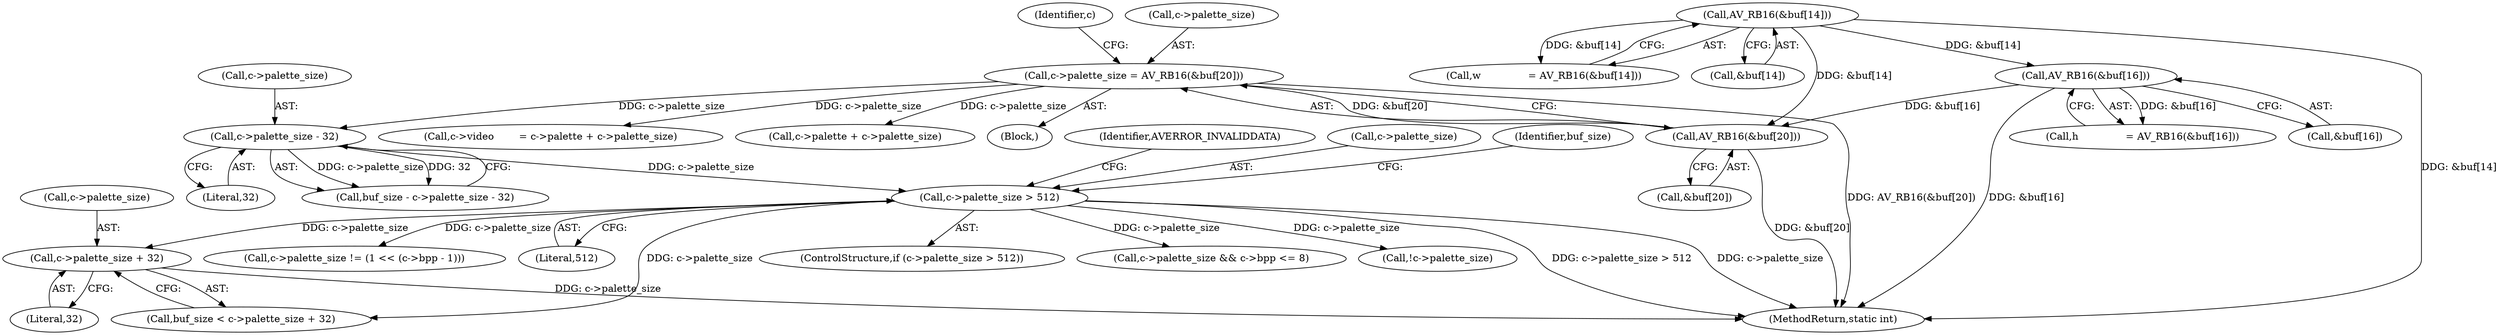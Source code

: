 digraph "0_FFmpeg_e1b60aad77c27ed5d4dfc11e5e6a05a38c70489d@pointer" {
"1000224" [label="(Call,c->palette_size + 32)"];
"1000214" [label="(Call,c->palette_size > 512)"];
"1000208" [label="(Call,c->palette_size - 32)"];
"1000175" [label="(Call,c->palette_size = AV_RB16(&buf[20]))"];
"1000179" [label="(Call,AV_RB16(&buf[20]))"];
"1000163" [label="(Call,AV_RB16(&buf[16]))"];
"1000156" [label="(Call,AV_RB16(&buf[14]))"];
"1000214" [label="(Call,c->palette_size > 512)"];
"1000367" [label="(Call,c->palette_size != (1 << (c->bpp - 1)))"];
"1000218" [label="(Literal,512)"];
"1000213" [label="(ControlStructure,if (c->palette_size > 512))"];
"1000175" [label="(Call,c->palette_size = AV_RB16(&buf[20]))"];
"1000161" [label="(Call,h               = AV_RB16(&buf[16]))"];
"1000163" [label="(Call,AV_RB16(&buf[16]))"];
"1000208" [label="(Call,c->palette_size - 32)"];
"1000212" [label="(Literal,32)"];
"1000105" [label="(Block,)"];
"1000333" [label="(Call,c->palette_size && c->bpp <= 8)"];
"1000402" [label="(Call,!c->palette_size)"];
"1000224" [label="(Call,c->palette_size + 32)"];
"1000156" [label="(Call,AV_RB16(&buf[14]))"];
"1000157" [label="(Call,&buf[14])"];
"1000180" [label="(Call,&buf[20])"];
"1000206" [label="(Call,buf_size - c->palette_size - 32)"];
"1000220" [label="(Identifier,AVERROR_INVALIDDATA)"];
"1000186" [label="(Identifier,c)"];
"1000176" [label="(Call,c->palette_size)"];
"1000215" [label="(Call,c->palette_size)"];
"1000222" [label="(Call,buf_size < c->palette_size + 32)"];
"1000209" [label="(Call,c->palette_size)"];
"1000228" [label="(Literal,32)"];
"1000191" [label="(Call,c->video        = c->palette + c->palette_size)"];
"1000223" [label="(Identifier,buf_size)"];
"1000225" [label="(Call,c->palette_size)"];
"1000164" [label="(Call,&buf[16])"];
"1000179" [label="(Call,AV_RB16(&buf[20]))"];
"1000195" [label="(Call,c->palette + c->palette_size)"];
"1000154" [label="(Call,w               = AV_RB16(&buf[14]))"];
"1000502" [label="(MethodReturn,static int)"];
"1000224" -> "1000222"  [label="AST: "];
"1000224" -> "1000228"  [label="CFG: "];
"1000225" -> "1000224"  [label="AST: "];
"1000228" -> "1000224"  [label="AST: "];
"1000222" -> "1000224"  [label="CFG: "];
"1000224" -> "1000502"  [label="DDG: c->palette_size"];
"1000214" -> "1000224"  [label="DDG: c->palette_size"];
"1000214" -> "1000213"  [label="AST: "];
"1000214" -> "1000218"  [label="CFG: "];
"1000215" -> "1000214"  [label="AST: "];
"1000218" -> "1000214"  [label="AST: "];
"1000220" -> "1000214"  [label="CFG: "];
"1000223" -> "1000214"  [label="CFG: "];
"1000214" -> "1000502"  [label="DDG: c->palette_size > 512"];
"1000214" -> "1000502"  [label="DDG: c->palette_size"];
"1000208" -> "1000214"  [label="DDG: c->palette_size"];
"1000214" -> "1000222"  [label="DDG: c->palette_size"];
"1000214" -> "1000333"  [label="DDG: c->palette_size"];
"1000214" -> "1000367"  [label="DDG: c->palette_size"];
"1000214" -> "1000402"  [label="DDG: c->palette_size"];
"1000208" -> "1000206"  [label="AST: "];
"1000208" -> "1000212"  [label="CFG: "];
"1000209" -> "1000208"  [label="AST: "];
"1000212" -> "1000208"  [label="AST: "];
"1000206" -> "1000208"  [label="CFG: "];
"1000208" -> "1000206"  [label="DDG: c->palette_size"];
"1000208" -> "1000206"  [label="DDG: 32"];
"1000175" -> "1000208"  [label="DDG: c->palette_size"];
"1000175" -> "1000105"  [label="AST: "];
"1000175" -> "1000179"  [label="CFG: "];
"1000176" -> "1000175"  [label="AST: "];
"1000179" -> "1000175"  [label="AST: "];
"1000186" -> "1000175"  [label="CFG: "];
"1000175" -> "1000502"  [label="DDG: AV_RB16(&buf[20])"];
"1000179" -> "1000175"  [label="DDG: &buf[20]"];
"1000175" -> "1000191"  [label="DDG: c->palette_size"];
"1000175" -> "1000195"  [label="DDG: c->palette_size"];
"1000179" -> "1000180"  [label="CFG: "];
"1000180" -> "1000179"  [label="AST: "];
"1000179" -> "1000502"  [label="DDG: &buf[20]"];
"1000163" -> "1000179"  [label="DDG: &buf[16]"];
"1000156" -> "1000179"  [label="DDG: &buf[14]"];
"1000163" -> "1000161"  [label="AST: "];
"1000163" -> "1000164"  [label="CFG: "];
"1000164" -> "1000163"  [label="AST: "];
"1000161" -> "1000163"  [label="CFG: "];
"1000163" -> "1000502"  [label="DDG: &buf[16]"];
"1000163" -> "1000161"  [label="DDG: &buf[16]"];
"1000156" -> "1000163"  [label="DDG: &buf[14]"];
"1000156" -> "1000154"  [label="AST: "];
"1000156" -> "1000157"  [label="CFG: "];
"1000157" -> "1000156"  [label="AST: "];
"1000154" -> "1000156"  [label="CFG: "];
"1000156" -> "1000502"  [label="DDG: &buf[14]"];
"1000156" -> "1000154"  [label="DDG: &buf[14]"];
}
